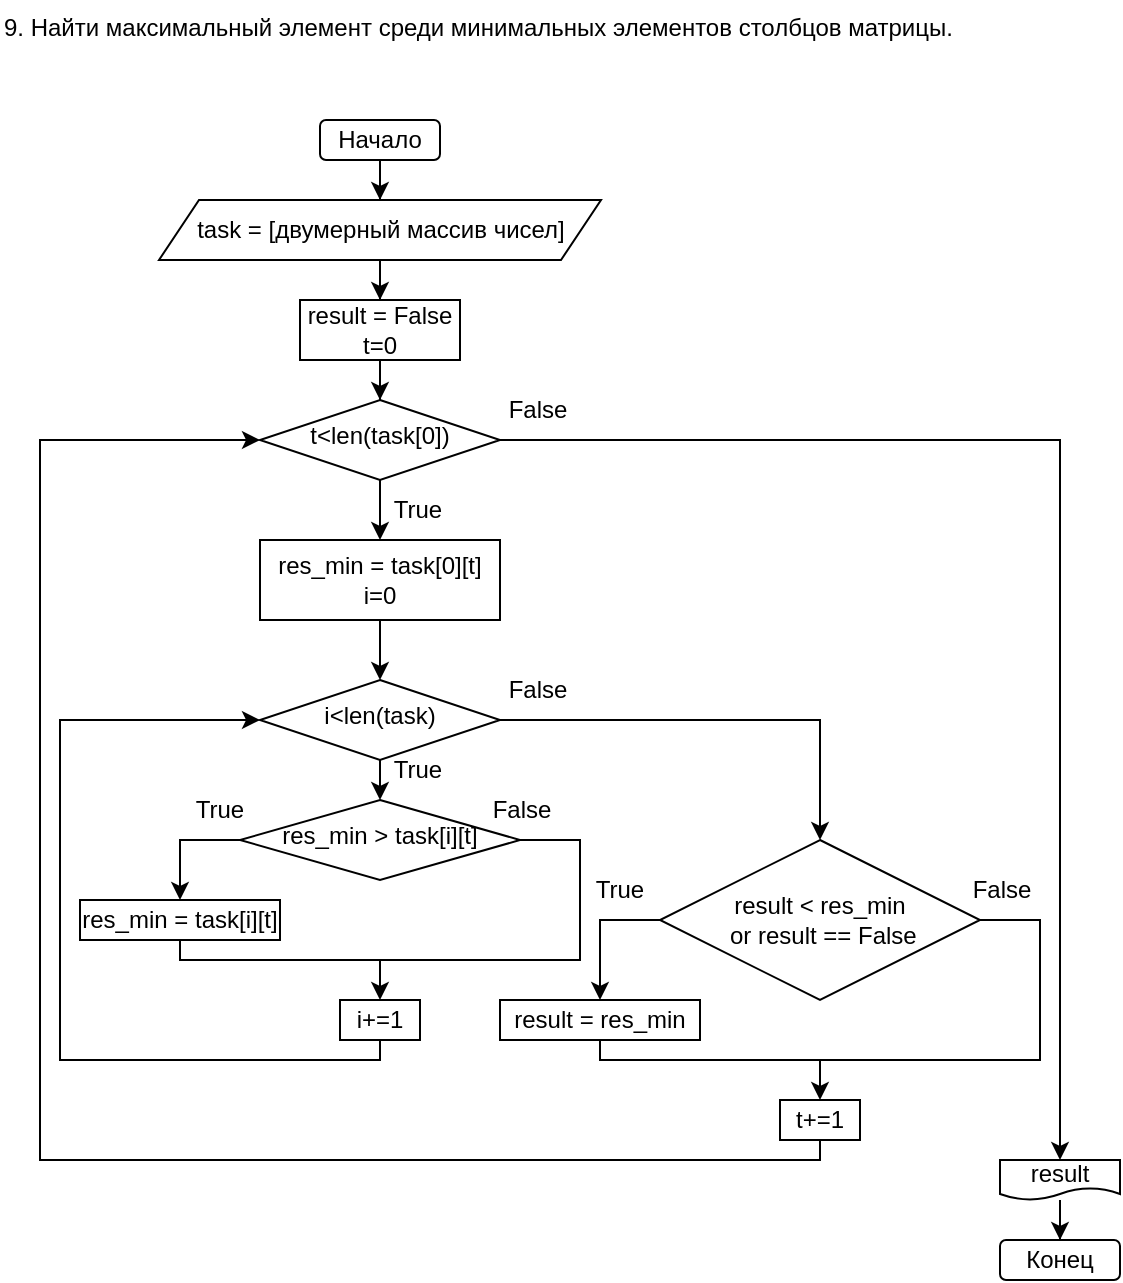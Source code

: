 <mxfile version="18.0.7" type="device"><diagram id="C5RBs43oDa-KdzZeNtuy" name="Page-1"><mxGraphModel dx="1354" dy="681" grid="1" gridSize="10" guides="1" tooltips="1" connect="1" arrows="1" fold="1" page="1" pageScale="1" pageWidth="827" pageHeight="1169" math="0" shadow="0"><root><mxCell id="WIyWlLk6GJQsqaUBKTNV-0"/><mxCell id="WIyWlLk6GJQsqaUBKTNV-1" parent="WIyWlLk6GJQsqaUBKTNV-0"/><mxCell id="q4aQBagRsG4LeQH_zxtq-40" value="" style="edgeStyle=orthogonalEdgeStyle;rounded=0;orthogonalLoop=1;jettySize=auto;html=1;" edge="1" parent="WIyWlLk6GJQsqaUBKTNV-1" source="WIyWlLk6GJQsqaUBKTNV-3" target="q4aQBagRsG4LeQH_zxtq-39"><mxGeometry relative="1" as="geometry"/></mxCell><mxCell id="WIyWlLk6GJQsqaUBKTNV-3" value="Начало" style="rounded=1;whiteSpace=wrap;html=1;fontSize=12;glass=0;strokeWidth=1;shadow=0;" parent="WIyWlLk6GJQsqaUBKTNV-1" vertex="1"><mxGeometry x="200" y="80" width="60" height="20" as="geometry"/></mxCell><mxCell id="q4aQBagRsG4LeQH_zxtq-23" value="" style="edgeStyle=orthogonalEdgeStyle;rounded=0;orthogonalLoop=1;jettySize=auto;html=1;" edge="1" parent="WIyWlLk6GJQsqaUBKTNV-1" source="WIyWlLk6GJQsqaUBKTNV-6" target="q4aQBagRsG4LeQH_zxtq-1"><mxGeometry relative="1" as="geometry"/></mxCell><mxCell id="WIyWlLk6GJQsqaUBKTNV-6" value="t&amp;lt;len(task[0])" style="rhombus;whiteSpace=wrap;html=1;shadow=0;fontFamily=Helvetica;fontSize=12;align=center;strokeWidth=1;spacing=6;spacingTop=-4;" parent="WIyWlLk6GJQsqaUBKTNV-1" vertex="1"><mxGeometry x="170" y="220" width="120" height="40" as="geometry"/></mxCell><mxCell id="WIyWlLk6GJQsqaUBKTNV-10" value="res_min &amp;gt; task[i][t]" style="rhombus;whiteSpace=wrap;html=1;shadow=0;fontFamily=Helvetica;fontSize=12;align=center;strokeWidth=1;spacing=6;spacingTop=-4;" parent="WIyWlLk6GJQsqaUBKTNV-1" vertex="1"><mxGeometry x="160" y="420" width="140" height="40" as="geometry"/></mxCell><mxCell id="q4aQBagRsG4LeQH_zxtq-22" value="" style="edgeStyle=orthogonalEdgeStyle;rounded=0;orthogonalLoop=1;jettySize=auto;html=1;" edge="1" parent="WIyWlLk6GJQsqaUBKTNV-1" source="4opRzpgFNfaW86uACwNf-1" target="WIyWlLk6GJQsqaUBKTNV-6"><mxGeometry relative="1" as="geometry"/></mxCell><mxCell id="4opRzpgFNfaW86uACwNf-1" value="&lt;div&gt;result = False&lt;br&gt;&lt;/div&gt;t=0" style="rounded=0;whiteSpace=wrap;html=1;" parent="WIyWlLk6GJQsqaUBKTNV-1" vertex="1"><mxGeometry x="190" y="170" width="80" height="30" as="geometry"/></mxCell><mxCell id="4opRzpgFNfaW86uACwNf-19" value="True" style="text;html=1;strokeColor=none;fillColor=none;align=center;verticalAlign=middle;whiteSpace=wrap;rounded=0;" parent="WIyWlLk6GJQsqaUBKTNV-1" vertex="1"><mxGeometry x="219" y="390" width="60" height="30" as="geometry"/></mxCell><mxCell id="4opRzpgFNfaW86uACwNf-23" value="True" style="text;html=1;strokeColor=none;fillColor=none;align=center;verticalAlign=middle;whiteSpace=wrap;rounded=0;" parent="WIyWlLk6GJQsqaUBKTNV-1" vertex="1"><mxGeometry x="219" y="260" width="60" height="30" as="geometry"/></mxCell><mxCell id="4opRzpgFNfaW86uACwNf-26" value="False" style="text;html=1;strokeColor=none;fillColor=none;align=center;verticalAlign=middle;whiteSpace=wrap;rounded=0;" parent="WIyWlLk6GJQsqaUBKTNV-1" vertex="1"><mxGeometry x="279" y="350" width="60" height="30" as="geometry"/></mxCell><mxCell id="4opRzpgFNfaW86uACwNf-38" value="True" style="text;html=1;strokeColor=none;fillColor=none;align=center;verticalAlign=middle;whiteSpace=wrap;rounded=0;" parent="WIyWlLk6GJQsqaUBKTNV-1" vertex="1"><mxGeometry x="320" y="450" width="60" height="30" as="geometry"/></mxCell><mxCell id="4opRzpgFNfaW86uACwNf-42" value="Конец" style="rounded=1;whiteSpace=wrap;html=1;fontSize=12;glass=0;strokeWidth=1;shadow=0;" parent="WIyWlLk6GJQsqaUBKTNV-1" vertex="1"><mxGeometry x="540" y="640" width="60" height="20" as="geometry"/></mxCell><mxCell id="4opRzpgFNfaW86uACwNf-67" value="result &amp;lt; res_min&lt;br&gt;&amp;nbsp;or result == False" style="rhombus;whiteSpace=wrap;html=1;" parent="WIyWlLk6GJQsqaUBKTNV-1" vertex="1"><mxGeometry x="370" y="440" width="160" height="80" as="geometry"/></mxCell><mxCell id="4opRzpgFNfaW86uACwNf-76" value="result = res_min" style="rounded=0;whiteSpace=wrap;html=1;" parent="WIyWlLk6GJQsqaUBKTNV-1" vertex="1"><mxGeometry x="290" y="520" width="100" height="20" as="geometry"/></mxCell><mxCell id="q4aQBagRsG4LeQH_zxtq-63" value="" style="edgeStyle=orthogonalEdgeStyle;rounded=0;orthogonalLoop=1;jettySize=auto;html=1;" edge="1" parent="WIyWlLk6GJQsqaUBKTNV-1" source="4opRzpgFNfaW86uACwNf-83" target="4opRzpgFNfaW86uACwNf-42"><mxGeometry relative="1" as="geometry"/></mxCell><mxCell id="4opRzpgFNfaW86uACwNf-83" value="result" style="shape=document;whiteSpace=wrap;html=1;boundedLbl=1;" parent="WIyWlLk6GJQsqaUBKTNV-1" vertex="1"><mxGeometry x="540" y="600" width="60" height="20" as="geometry"/></mxCell><mxCell id="4opRzpgFNfaW86uACwNf-93" value="True" style="text;html=1;strokeColor=none;fillColor=none;align=center;verticalAlign=middle;whiteSpace=wrap;rounded=0;" parent="WIyWlLk6GJQsqaUBKTNV-1" vertex="1"><mxGeometry x="119.5" y="410" width="60" height="30" as="geometry"/></mxCell><mxCell id="4opRzpgFNfaW86uACwNf-94" value="False" style="text;html=1;strokeColor=none;fillColor=none;align=center;verticalAlign=middle;whiteSpace=wrap;rounded=0;" parent="WIyWlLk6GJQsqaUBKTNV-1" vertex="1"><mxGeometry x="270.5" y="410" width="60" height="30" as="geometry"/></mxCell><mxCell id="q4aQBagRsG4LeQH_zxtq-45" value="" style="edgeStyle=orthogonalEdgeStyle;rounded=0;orthogonalLoop=1;jettySize=auto;html=1;" edge="1" parent="WIyWlLk6GJQsqaUBKTNV-1" source="q4aQBagRsG4LeQH_zxtq-1" target="q4aQBagRsG4LeQH_zxtq-2"><mxGeometry relative="1" as="geometry"/></mxCell><mxCell id="q4aQBagRsG4LeQH_zxtq-1" value="&lt;div&gt;res_min = task[0][t]&lt;br&gt;&lt;/div&gt;&lt;div&gt;&lt;span style=&quot;background-color: initial;&quot;&gt;i=0&lt;/span&gt;&lt;/div&gt;" style="rounded=0;whiteSpace=wrap;html=1;" vertex="1" parent="WIyWlLk6GJQsqaUBKTNV-1"><mxGeometry x="170" y="290" width="120" height="40" as="geometry"/></mxCell><mxCell id="q4aQBagRsG4LeQH_zxtq-2" value="i&amp;lt;len(task)" style="rhombus;whiteSpace=wrap;html=1;shadow=0;fontFamily=Helvetica;fontSize=12;align=center;strokeWidth=1;spacing=6;spacingTop=-4;" vertex="1" parent="WIyWlLk6GJQsqaUBKTNV-1"><mxGeometry x="170" y="360" width="120" height="40" as="geometry"/></mxCell><mxCell id="q4aQBagRsG4LeQH_zxtq-16" value="False" style="text;html=1;strokeColor=none;fillColor=none;align=center;verticalAlign=middle;whiteSpace=wrap;rounded=0;" vertex="1" parent="WIyWlLk6GJQsqaUBKTNV-1"><mxGeometry x="500.5" y="450" width="80" height="30" as="geometry"/></mxCell><mxCell id="q4aQBagRsG4LeQH_zxtq-36" value="9. Найти максимальный элемент среди минимальных элементов столбцов матрицы." style="text;whiteSpace=wrap;html=1;" vertex="1" parent="WIyWlLk6GJQsqaUBKTNV-1"><mxGeometry x="40" y="20" width="500" height="30" as="geometry"/></mxCell><mxCell id="q4aQBagRsG4LeQH_zxtq-42" value="" style="edgeStyle=orthogonalEdgeStyle;rounded=0;orthogonalLoop=1;jettySize=auto;html=1;" edge="1" parent="WIyWlLk6GJQsqaUBKTNV-1" source="q4aQBagRsG4LeQH_zxtq-39" target="4opRzpgFNfaW86uACwNf-1"><mxGeometry relative="1" as="geometry"/></mxCell><mxCell id="q4aQBagRsG4LeQH_zxtq-39" value="task = [двумерный массив чисел]" style="shape=parallelogram;perimeter=parallelogramPerimeter;whiteSpace=wrap;html=1;fixedSize=1;" vertex="1" parent="WIyWlLk6GJQsqaUBKTNV-1"><mxGeometry x="119.5" y="120" width="221" height="30" as="geometry"/></mxCell><mxCell id="q4aQBagRsG4LeQH_zxtq-47" value="" style="endArrow=classic;html=1;rounded=0;exitX=0.5;exitY=1;exitDx=0;exitDy=0;entryX=0.5;entryY=0;entryDx=0;entryDy=0;" edge="1" parent="WIyWlLk6GJQsqaUBKTNV-1" source="q4aQBagRsG4LeQH_zxtq-2" target="WIyWlLk6GJQsqaUBKTNV-10"><mxGeometry width="50" height="50" relative="1" as="geometry"><mxPoint x="170" y="460" as="sourcePoint"/><mxPoint x="220" y="410" as="targetPoint"/></mxGeometry></mxCell><mxCell id="q4aQBagRsG4LeQH_zxtq-48" value="res_min = task[i][t]" style="rounded=0;whiteSpace=wrap;html=1;" vertex="1" parent="WIyWlLk6GJQsqaUBKTNV-1"><mxGeometry x="80" y="470" width="100" height="20" as="geometry"/></mxCell><mxCell id="q4aQBagRsG4LeQH_zxtq-49" value="" style="endArrow=classic;html=1;rounded=0;exitX=0;exitY=0.5;exitDx=0;exitDy=0;entryX=0.5;entryY=0;entryDx=0;entryDy=0;" edge="1" parent="WIyWlLk6GJQsqaUBKTNV-1" source="WIyWlLk6GJQsqaUBKTNV-10" target="q4aQBagRsG4LeQH_zxtq-48"><mxGeometry width="50" height="50" relative="1" as="geometry"><mxPoint x="110" y="470" as="sourcePoint"/><mxPoint x="160" y="420" as="targetPoint"/><Array as="points"><mxPoint x="130" y="440"/></Array></mxGeometry></mxCell><mxCell id="q4aQBagRsG4LeQH_zxtq-50" value="i+=1" style="rounded=0;whiteSpace=wrap;html=1;" vertex="1" parent="WIyWlLk6GJQsqaUBKTNV-1"><mxGeometry x="210" y="520" width="40" height="20" as="geometry"/></mxCell><mxCell id="q4aQBagRsG4LeQH_zxtq-51" value="" style="endArrow=classic;html=1;rounded=0;exitX=0.5;exitY=1;exitDx=0;exitDy=0;entryX=0.5;entryY=0;entryDx=0;entryDy=0;" edge="1" parent="WIyWlLk6GJQsqaUBKTNV-1" source="q4aQBagRsG4LeQH_zxtq-48" target="q4aQBagRsG4LeQH_zxtq-50"><mxGeometry width="50" height="50" relative="1" as="geometry"><mxPoint x="160" y="540" as="sourcePoint"/><mxPoint x="210" y="490" as="targetPoint"/><Array as="points"><mxPoint x="130" y="500"/><mxPoint x="230" y="500"/></Array></mxGeometry></mxCell><mxCell id="q4aQBagRsG4LeQH_zxtq-52" value="" style="endArrow=none;html=1;rounded=0;entryX=1;entryY=0.5;entryDx=0;entryDy=0;" edge="1" parent="WIyWlLk6GJQsqaUBKTNV-1" target="WIyWlLk6GJQsqaUBKTNV-10"><mxGeometry width="50" height="50" relative="1" as="geometry"><mxPoint x="230" y="500" as="sourcePoint"/><mxPoint x="310" y="460" as="targetPoint"/><Array as="points"><mxPoint x="330" y="500"/><mxPoint x="330" y="440"/></Array></mxGeometry></mxCell><mxCell id="q4aQBagRsG4LeQH_zxtq-53" value="" style="endArrow=classic;html=1;rounded=0;exitX=0.5;exitY=1;exitDx=0;exitDy=0;entryX=0;entryY=0.5;entryDx=0;entryDy=0;" edge="1" parent="WIyWlLk6GJQsqaUBKTNV-1" source="q4aQBagRsG4LeQH_zxtq-50" target="q4aQBagRsG4LeQH_zxtq-2"><mxGeometry width="50" height="50" relative="1" as="geometry"><mxPoint x="80" y="570" as="sourcePoint"/><mxPoint x="70" y="380" as="targetPoint"/><Array as="points"><mxPoint x="230" y="550"/><mxPoint x="70" y="550"/><mxPoint x="70" y="380"/></Array></mxGeometry></mxCell><mxCell id="q4aQBagRsG4LeQH_zxtq-54" value="" style="endArrow=classic;html=1;rounded=0;entryX=0.5;entryY=0;entryDx=0;entryDy=0;" edge="1" parent="WIyWlLk6GJQsqaUBKTNV-1" target="4opRzpgFNfaW86uACwNf-67"><mxGeometry width="50" height="50" relative="1" as="geometry"><mxPoint x="290" y="380" as="sourcePoint"/><mxPoint x="420" y="340" as="targetPoint"/><Array as="points"><mxPoint x="450" y="380"/></Array></mxGeometry></mxCell><mxCell id="q4aQBagRsG4LeQH_zxtq-55" value="" style="endArrow=classic;html=1;rounded=0;exitX=0;exitY=0.5;exitDx=0;exitDy=0;entryX=0.5;entryY=0;entryDx=0;entryDy=0;" edge="1" parent="WIyWlLk6GJQsqaUBKTNV-1" source="4opRzpgFNfaW86uACwNf-67" target="4opRzpgFNfaW86uACwNf-76"><mxGeometry width="50" height="50" relative="1" as="geometry"><mxPoint x="370" y="610" as="sourcePoint"/><mxPoint x="420" y="560" as="targetPoint"/><Array as="points"><mxPoint x="340" y="480"/></Array></mxGeometry></mxCell><mxCell id="q4aQBagRsG4LeQH_zxtq-56" value="t+=1" style="rounded=0;whiteSpace=wrap;html=1;" vertex="1" parent="WIyWlLk6GJQsqaUBKTNV-1"><mxGeometry x="430" y="570" width="40" height="20" as="geometry"/></mxCell><mxCell id="q4aQBagRsG4LeQH_zxtq-57" value="" style="endArrow=classic;html=1;rounded=0;exitX=0.5;exitY=1;exitDx=0;exitDy=0;entryX=0.5;entryY=0;entryDx=0;entryDy=0;" edge="1" parent="WIyWlLk6GJQsqaUBKTNV-1" source="4opRzpgFNfaW86uACwNf-76" target="q4aQBagRsG4LeQH_zxtq-56"><mxGeometry width="50" height="50" relative="1" as="geometry"><mxPoint x="330" y="600" as="sourcePoint"/><mxPoint x="380" y="550" as="targetPoint"/><Array as="points"><mxPoint x="340" y="550"/><mxPoint x="450" y="550"/></Array></mxGeometry></mxCell><mxCell id="q4aQBagRsG4LeQH_zxtq-59" value="" style="endArrow=none;html=1;rounded=0;entryX=1;entryY=0.5;entryDx=0;entryDy=0;" edge="1" parent="WIyWlLk6GJQsqaUBKTNV-1" target="4opRzpgFNfaW86uACwNf-67"><mxGeometry width="50" height="50" relative="1" as="geometry"><mxPoint x="450" y="550" as="sourcePoint"/><mxPoint x="540" y="520" as="targetPoint"/><Array as="points"><mxPoint x="560" y="550"/><mxPoint x="560" y="480"/></Array></mxGeometry></mxCell><mxCell id="q4aQBagRsG4LeQH_zxtq-60" value="False" style="text;html=1;strokeColor=none;fillColor=none;align=center;verticalAlign=middle;whiteSpace=wrap;rounded=0;" vertex="1" parent="WIyWlLk6GJQsqaUBKTNV-1"><mxGeometry x="269" y="210" width="80" height="30" as="geometry"/></mxCell><mxCell id="q4aQBagRsG4LeQH_zxtq-61" value="" style="endArrow=classic;html=1;rounded=0;exitX=0.5;exitY=1;exitDx=0;exitDy=0;entryX=0;entryY=0.5;entryDx=0;entryDy=0;" edge="1" parent="WIyWlLk6GJQsqaUBKTNV-1" source="q4aQBagRsG4LeQH_zxtq-56" target="WIyWlLk6GJQsqaUBKTNV-6"><mxGeometry width="50" height="50" relative="1" as="geometry"><mxPoint x="450" y="610" as="sourcePoint"/><mxPoint x="60" y="550" as="targetPoint"/><Array as="points"><mxPoint x="450" y="600"/><mxPoint x="60" y="600"/><mxPoint x="60" y="240"/></Array></mxGeometry></mxCell><mxCell id="q4aQBagRsG4LeQH_zxtq-62" value="" style="endArrow=classic;html=1;rounded=0;exitX=1;exitY=0.5;exitDx=0;exitDy=0;entryX=0.5;entryY=0;entryDx=0;entryDy=0;" edge="1" parent="WIyWlLk6GJQsqaUBKTNV-1" source="WIyWlLk6GJQsqaUBKTNV-6" target="4opRzpgFNfaW86uACwNf-83"><mxGeometry width="50" height="50" relative="1" as="geometry"><mxPoint x="440" y="250" as="sourcePoint"/><mxPoint x="490" y="200" as="targetPoint"/><Array as="points"><mxPoint x="570" y="240"/></Array></mxGeometry></mxCell></root></mxGraphModel></diagram></mxfile>